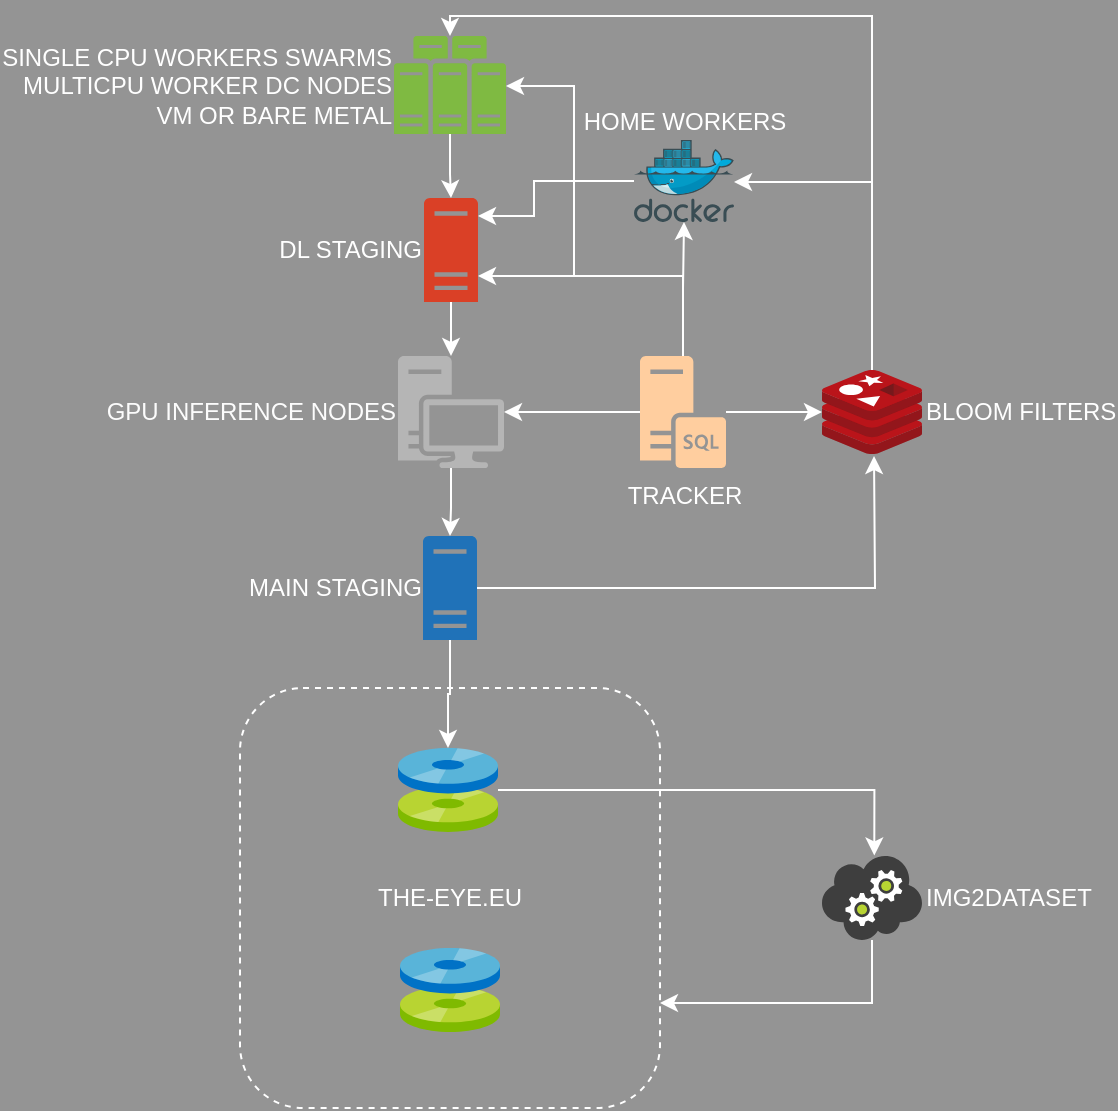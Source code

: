 <mxfile version="15.0.3" type="github">
  <diagram id="HWF6cFD_o7p9VQBaK8Nd" name="Page-1">
    <mxGraphModel dx="1422" dy="850" grid="1" gridSize="10" guides="1" tooltips="1" connect="1" arrows="1" fold="1" page="1" pageScale="1" pageWidth="1169" pageHeight="827" background="#949494" math="0" shadow="0">
      <root>
        <mxCell id="0" />
        <mxCell id="1" parent="0" />
        <mxCell id="32pcUigWsBj-OOpQZ1Kn-11" style="edgeStyle=orthogonalEdgeStyle;rounded=0;orthogonalLoop=1;jettySize=auto;html=1;strokeColor=#FFFFFF;" parent="1" source="32pcUigWsBj-OOpQZ1Kn-1" target="32pcUigWsBj-OOpQZ1Kn-3" edge="1">
          <mxGeometry relative="1" as="geometry">
            <Array as="points">
              <mxPoint x="719" y="20" />
              <mxPoint x="508" y="20" />
            </Array>
          </mxGeometry>
        </mxCell>
        <mxCell id="32pcUigWsBj-OOpQZ1Kn-12" style="edgeStyle=orthogonalEdgeStyle;rounded=0;orthogonalLoop=1;jettySize=auto;html=1;strokeColor=#FFFFFF;" parent="1" source="32pcUigWsBj-OOpQZ1Kn-1" target="32pcUigWsBj-OOpQZ1Kn-2" edge="1">
          <mxGeometry relative="1" as="geometry">
            <mxPoint x="649" y="94" as="targetPoint" />
            <Array as="points">
              <mxPoint x="719" y="103" />
            </Array>
          </mxGeometry>
        </mxCell>
        <mxCell id="32pcUigWsBj-OOpQZ1Kn-1" value="BLOOM FILTERS" style="aspect=fixed;html=1;points=[];align=left;image;fontSize=12;image=img/lib/mscae/Cache_Redis_Product.svg;labelPosition=right;verticalLabelPosition=middle;verticalAlign=middle;labelBackgroundColor=none;fontColor=#FFFFFF;" parent="1" vertex="1">
          <mxGeometry x="694" y="197" width="50" height="42" as="geometry" />
        </mxCell>
        <mxCell id="aqjGa1b1h-gu6OBOAQX7-2" style="edgeStyle=orthogonalEdgeStyle;rounded=0;orthogonalLoop=1;jettySize=auto;html=1;strokeColor=#FFFFFF;" edge="1" parent="1" source="32pcUigWsBj-OOpQZ1Kn-2" target="32pcUigWsBj-OOpQZ1Kn-5">
          <mxGeometry relative="1" as="geometry">
            <Array as="points">
              <mxPoint x="550" y="103" />
              <mxPoint x="550" y="120" />
            </Array>
          </mxGeometry>
        </mxCell>
        <mxCell id="32pcUigWsBj-OOpQZ1Kn-2" value="HOME WORKERS" style="aspect=fixed;html=1;points=[];align=center;image;fontSize=12;image=img/lib/mscae/Docker.svg;labelPosition=center;verticalLabelPosition=top;verticalAlign=bottom;labelBackgroundColor=none;fontColor=#FFFFFF;noLabel=0;direction=east;" parent="1" vertex="1">
          <mxGeometry x="600" y="82" width="50" height="41" as="geometry" />
        </mxCell>
        <mxCell id="32pcUigWsBj-OOpQZ1Kn-7" style="edgeStyle=orthogonalEdgeStyle;rounded=0;orthogonalLoop=1;jettySize=auto;html=1;strokeColor=#FFFFFF;" parent="1" source="32pcUigWsBj-OOpQZ1Kn-3" target="32pcUigWsBj-OOpQZ1Kn-5" edge="1">
          <mxGeometry relative="1" as="geometry" />
        </mxCell>
        <mxCell id="32pcUigWsBj-OOpQZ1Kn-3" value="SINGLE CPU WORKERS SWARMS&lt;br&gt;MULTICPU WORKER DC NODES&lt;br&gt;VM OR BARE METAL" style="pointerEvents=1;shadow=0;dashed=0;html=1;strokeColor=none;fillColor=#505050;labelPosition=left;verticalLabelPosition=middle;verticalAlign=middle;outlineConnect=0;align=right;shape=mxgraph.office.servers.server_farm;fillColor=#7FBA42;fontColor=#FFFFFF;" parent="1" vertex="1">
          <mxGeometry x="480" y="30" width="56" height="49" as="geometry" />
        </mxCell>
        <mxCell id="32pcUigWsBj-OOpQZ1Kn-15" style="edgeStyle=orthogonalEdgeStyle;rounded=0;orthogonalLoop=1;jettySize=auto;html=1;strokeColor=#FFFFFF;" parent="1" source="32pcUigWsBj-OOpQZ1Kn-4" target="32pcUigWsBj-OOpQZ1Kn-14" edge="1">
          <mxGeometry relative="1" as="geometry" />
        </mxCell>
        <mxCell id="aqjGa1b1h-gu6OBOAQX7-8" style="edgeStyle=orthogonalEdgeStyle;rounded=0;orthogonalLoop=1;jettySize=auto;html=1;fontColor=#FFFFFF;strokeColor=#FFFFFF;" edge="1" parent="1" source="32pcUigWsBj-OOpQZ1Kn-4">
          <mxGeometry relative="1" as="geometry">
            <mxPoint x="720" y="240" as="targetPoint" />
          </mxGeometry>
        </mxCell>
        <mxCell id="32pcUigWsBj-OOpQZ1Kn-4" value="MAIN STAGING" style="pointerEvents=1;shadow=0;dashed=0;html=1;strokeColor=none;labelPosition=left;verticalLabelPosition=middle;verticalAlign=middle;outlineConnect=0;align=right;shape=mxgraph.office.servers.server_generic;fillColor=#2072B8;fontColor=#FFFFFF;" parent="1" vertex="1">
          <mxGeometry x="494.5" y="280" width="27" height="52" as="geometry" />
        </mxCell>
        <mxCell id="32pcUigWsBj-OOpQZ1Kn-8" style="edgeStyle=orthogonalEdgeStyle;rounded=0;orthogonalLoop=1;jettySize=auto;html=1;strokeColor=#FFFFFF;" parent="1" source="32pcUigWsBj-OOpQZ1Kn-5" target="32pcUigWsBj-OOpQZ1Kn-6" edge="1">
          <mxGeometry relative="1" as="geometry" />
        </mxCell>
        <mxCell id="32pcUigWsBj-OOpQZ1Kn-5" value="DL STAGING" style="pointerEvents=1;shadow=0;dashed=0;html=1;strokeColor=none;labelPosition=left;verticalLabelPosition=middle;verticalAlign=middle;outlineConnect=0;align=right;shape=mxgraph.office.servers.server_generic;fillColor=#DA4026;fontColor=#FFFFFF;" parent="1" vertex="1">
          <mxGeometry x="495" y="111" width="27" height="52" as="geometry" />
        </mxCell>
        <mxCell id="32pcUigWsBj-OOpQZ1Kn-9" style="edgeStyle=orthogonalEdgeStyle;rounded=0;orthogonalLoop=1;jettySize=auto;html=1;strokeColor=#FFFFFF;" parent="1" source="32pcUigWsBj-OOpQZ1Kn-6" target="32pcUigWsBj-OOpQZ1Kn-4" edge="1">
          <mxGeometry relative="1" as="geometry" />
        </mxCell>
        <mxCell id="32pcUigWsBj-OOpQZ1Kn-6" value="GPU INFERENCE NODES" style="pointerEvents=1;shadow=0;dashed=0;html=1;strokeColor=none;labelPosition=left;verticalLabelPosition=middle;verticalAlign=middle;outlineConnect=0;align=right;shape=mxgraph.office.devices.workstation;fontColor=#FCFCFC;fillColor=#B5B5B5;" parent="1" vertex="1">
          <mxGeometry x="482" y="190" width="53" height="56" as="geometry" />
        </mxCell>
        <mxCell id="32pcUigWsBj-OOpQZ1Kn-18" style="edgeStyle=orthogonalEdgeStyle;rounded=0;orthogonalLoop=1;jettySize=auto;html=1;entryX=0.523;entryY=-0.007;entryDx=0;entryDy=0;entryPerimeter=0;strokeColor=#FFFFFF;" parent="1" source="32pcUigWsBj-OOpQZ1Kn-14" target="32pcUigWsBj-OOpQZ1Kn-17" edge="1">
          <mxGeometry relative="1" as="geometry" />
        </mxCell>
        <mxCell id="32pcUigWsBj-OOpQZ1Kn-14" value="" style="aspect=fixed;html=1;points=[];align=center;image;fontSize=12;image=img/lib/mscae/Discs.svg;" parent="1" vertex="1">
          <mxGeometry x="482" y="386" width="50" height="42" as="geometry" />
        </mxCell>
        <mxCell id="32pcUigWsBj-OOpQZ1Kn-16" value="" style="aspect=fixed;html=1;points=[];align=center;image;fontSize=12;image=img/lib/mscae/Discs.svg;" parent="1" vertex="1">
          <mxGeometry x="483" y="486" width="50" height="42" as="geometry" />
        </mxCell>
        <mxCell id="32pcUigWsBj-OOpQZ1Kn-21" style="edgeStyle=orthogonalEdgeStyle;rounded=0;orthogonalLoop=1;jettySize=auto;html=1;entryX=1;entryY=0.75;entryDx=0;entryDy=0;strokeColor=#FFFFFF;" parent="1" source="32pcUigWsBj-OOpQZ1Kn-17" target="32pcUigWsBj-OOpQZ1Kn-20" edge="1">
          <mxGeometry relative="1" as="geometry">
            <Array as="points">
              <mxPoint x="719" y="514" />
            </Array>
          </mxGeometry>
        </mxCell>
        <mxCell id="32pcUigWsBj-OOpQZ1Kn-17" value="IMG2DATASET" style="aspect=fixed;html=1;points=[];align=left;image;fontSize=12;image=img/lib/mscae/Cloud_Service.svg;labelPosition=right;verticalLabelPosition=middle;verticalAlign=middle;labelBackgroundColor=none;fontColor=#FFFFFF;" parent="1" vertex="1">
          <mxGeometry x="694" y="440" width="50" height="42" as="geometry" />
        </mxCell>
        <mxCell id="32pcUigWsBj-OOpQZ1Kn-20" value="THE-EYE.EU" style="whiteSpace=wrap;html=1;aspect=fixed;dashed=1;rounded=1;fillColor=none;strokeColor=#FFFFFF;fontColor=#FFFFFF;" parent="1" vertex="1">
          <mxGeometry x="403" y="356" width="210" height="210" as="geometry" />
        </mxCell>
        <mxCell id="aqjGa1b1h-gu6OBOAQX7-3" style="edgeStyle=orthogonalEdgeStyle;rounded=0;orthogonalLoop=1;jettySize=auto;html=1;strokeColor=#FFFFFF;" edge="1" parent="1" source="aqjGa1b1h-gu6OBOAQX7-1" target="32pcUigWsBj-OOpQZ1Kn-6">
          <mxGeometry relative="1" as="geometry" />
        </mxCell>
        <mxCell id="aqjGa1b1h-gu6OBOAQX7-4" style="edgeStyle=orthogonalEdgeStyle;rounded=0;orthogonalLoop=1;jettySize=auto;html=1;strokeColor=#FFFFFF;" edge="1" parent="1" source="aqjGa1b1h-gu6OBOAQX7-1" target="32pcUigWsBj-OOpQZ1Kn-2">
          <mxGeometry relative="1" as="geometry" />
        </mxCell>
        <mxCell id="aqjGa1b1h-gu6OBOAQX7-5" style="edgeStyle=orthogonalEdgeStyle;rounded=0;orthogonalLoop=1;jettySize=auto;html=1;strokeColor=#FFFFFF;" edge="1" parent="1" source="aqjGa1b1h-gu6OBOAQX7-1" target="32pcUigWsBj-OOpQZ1Kn-3">
          <mxGeometry relative="1" as="geometry">
            <Array as="points">
              <mxPoint x="625" y="150" />
              <mxPoint x="570" y="150" />
              <mxPoint x="570" y="55" />
            </Array>
          </mxGeometry>
        </mxCell>
        <mxCell id="aqjGa1b1h-gu6OBOAQX7-7" style="edgeStyle=orthogonalEdgeStyle;rounded=0;orthogonalLoop=1;jettySize=auto;html=1;fontColor=#FFFFFF;strokeColor=#FFFFFF;" edge="1" parent="1" source="aqjGa1b1h-gu6OBOAQX7-1" target="32pcUigWsBj-OOpQZ1Kn-1">
          <mxGeometry relative="1" as="geometry" />
        </mxCell>
        <mxCell id="aqjGa1b1h-gu6OBOAQX7-9" style="edgeStyle=orthogonalEdgeStyle;rounded=0;orthogonalLoop=1;jettySize=auto;html=1;fontColor=#FFFFFF;strokeColor=#FFFFFF;" edge="1" parent="1" source="aqjGa1b1h-gu6OBOAQX7-1" target="32pcUigWsBj-OOpQZ1Kn-5">
          <mxGeometry relative="1" as="geometry">
            <Array as="points">
              <mxPoint x="625" y="150" />
            </Array>
          </mxGeometry>
        </mxCell>
        <mxCell id="aqjGa1b1h-gu6OBOAQX7-1" value="TRACKER" style="pointerEvents=1;shadow=0;dashed=0;html=1;strokeColor=none;labelPosition=center;verticalLabelPosition=bottom;verticalAlign=top;outlineConnect=0;align=center;shape=mxgraph.office.servers.sql_server;fillColor=#FFCE9F;fontColor=#FFFFFF;" vertex="1" parent="1">
          <mxGeometry x="603" y="190" width="43" height="56" as="geometry" />
        </mxCell>
      </root>
    </mxGraphModel>
  </diagram>
</mxfile>
